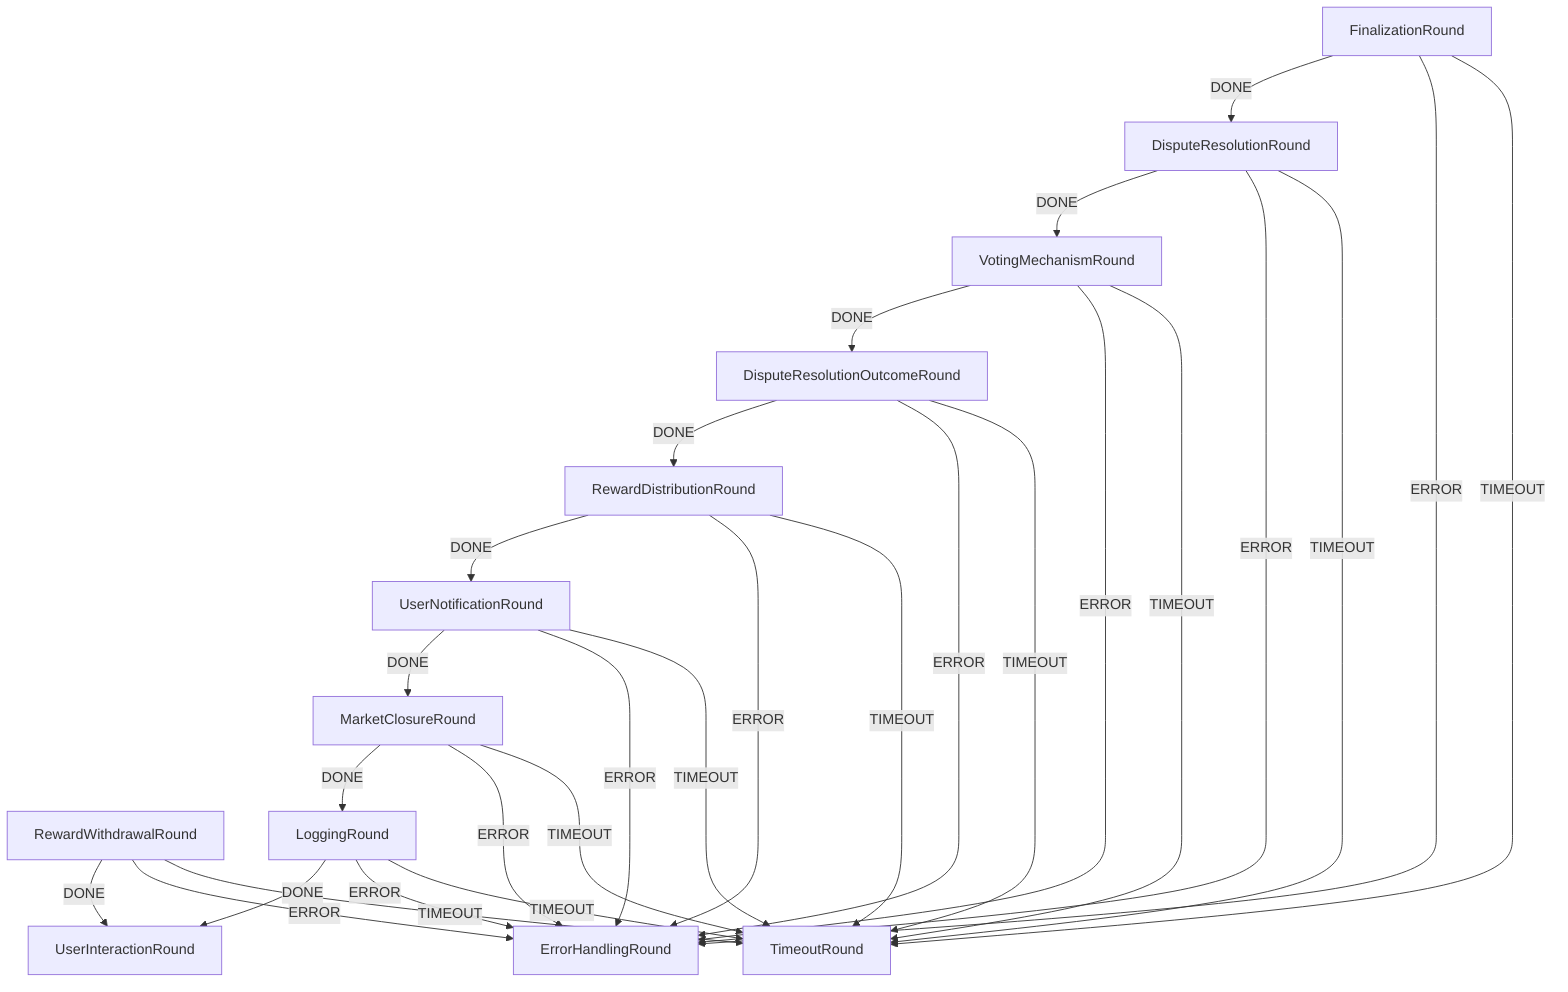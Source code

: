 graph TD
  RewardWithdrawalRound
  UserInteractionRound
  TimeoutRound
  MarketClosureRound
  RewardDistributionRound
  RewardWithdrawalRound
  LoggingRound
  DisputeResolutionRound
  DisputeResolutionOutcomeRound
  ErrorHandlingRound
  VotingMechanismRound
  FinalizationRound
  UserNotificationRound
  RewardWithdrawalRound -->|DONE| UserInteractionRound
  RewardWithdrawalRound -->|ERROR| ErrorHandlingRound
  RewardWithdrawalRound -->|TIMEOUT| TimeoutRound
  FinalizationRound -->|DONE| DisputeResolutionRound
  FinalizationRound -->|ERROR| ErrorHandlingRound
  FinalizationRound -->|TIMEOUT| TimeoutRound
  DisputeResolutionRound -->|DONE| VotingMechanismRound
  DisputeResolutionRound -->|ERROR| ErrorHandlingRound
  DisputeResolutionRound -->|TIMEOUT| TimeoutRound
  VotingMechanismRound -->|DONE| DisputeResolutionOutcomeRound
  VotingMechanismRound -->|ERROR| ErrorHandlingRound
  VotingMechanismRound -->|TIMEOUT| TimeoutRound
  DisputeResolutionOutcomeRound -->|DONE| RewardDistributionRound
  DisputeResolutionOutcomeRound -->|ERROR| ErrorHandlingRound
  DisputeResolutionOutcomeRound -->|TIMEOUT| TimeoutRound
  RewardDistributionRound -->|DONE| UserNotificationRound
  RewardDistributionRound -->|ERROR| ErrorHandlingRound
  RewardDistributionRound -->|TIMEOUT| TimeoutRound
  UserNotificationRound -->|DONE| MarketClosureRound
  UserNotificationRound -->|ERROR| ErrorHandlingRound
  UserNotificationRound -->|TIMEOUT| TimeoutRound
  MarketClosureRound -->|DONE| LoggingRound
  MarketClosureRound -->|ERROR| ErrorHandlingRound
  MarketClosureRound -->|TIMEOUT| TimeoutRound
  LoggingRound -->|DONE| UserInteractionRound
  LoggingRound -->|ERROR| ErrorHandlingRound
  LoggingRound -->|TIMEOUT| TimeoutRound